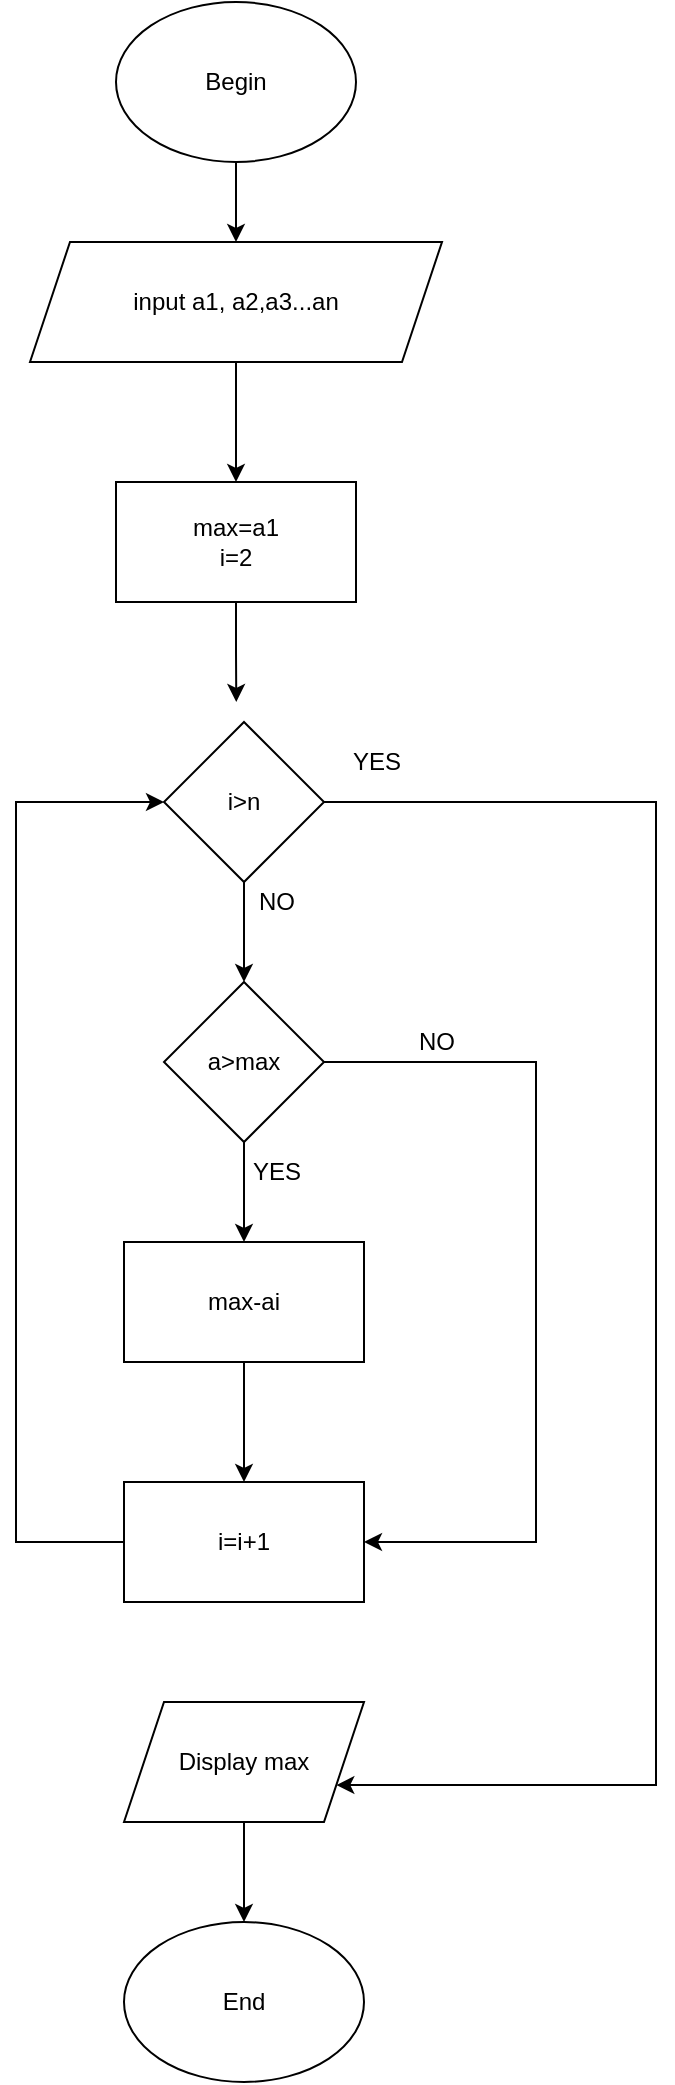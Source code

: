 <mxfile version="15.4.0" type="device"><diagram id="C5RBs43oDa-KdzZeNtuy" name="Page-1"><mxGraphModel dx="2130" dy="1235" grid="1" gridSize="10" guides="1" tooltips="1" connect="1" arrows="1" fold="1" page="1" pageScale="1" pageWidth="827" pageHeight="1169" math="0" shadow="0"><root><mxCell id="WIyWlLk6GJQsqaUBKTNV-0"/><mxCell id="WIyWlLk6GJQsqaUBKTNV-1" parent="WIyWlLk6GJQsqaUBKTNV-0"/><mxCell id="uzSLE1Xp4v_VRjfxvQdf-23" style="edgeStyle=orthogonalEdgeStyle;rounded=0;orthogonalLoop=1;jettySize=auto;html=1;exitX=0.5;exitY=1;exitDx=0;exitDy=0;entryX=0.5;entryY=0;entryDx=0;entryDy=0;" edge="1" parent="WIyWlLk6GJQsqaUBKTNV-1" source="uzSLE1Xp4v_VRjfxvQdf-0" target="uzSLE1Xp4v_VRjfxvQdf-1"><mxGeometry relative="1" as="geometry"/></mxCell><mxCell id="uzSLE1Xp4v_VRjfxvQdf-0" value="Begin&lt;br&gt;" style="ellipse;whiteSpace=wrap;html=1;" vertex="1" parent="WIyWlLk6GJQsqaUBKTNV-1"><mxGeometry x="350" width="120" height="80" as="geometry"/></mxCell><mxCell id="uzSLE1Xp4v_VRjfxvQdf-24" style="edgeStyle=orthogonalEdgeStyle;rounded=0;orthogonalLoop=1;jettySize=auto;html=1;exitX=0.5;exitY=1;exitDx=0;exitDy=0;entryX=0.5;entryY=0;entryDx=0;entryDy=0;" edge="1" parent="WIyWlLk6GJQsqaUBKTNV-1" source="uzSLE1Xp4v_VRjfxvQdf-1" target="uzSLE1Xp4v_VRjfxvQdf-3"><mxGeometry relative="1" as="geometry"/></mxCell><mxCell id="uzSLE1Xp4v_VRjfxvQdf-1" value="input a1, a2,a3...an" style="shape=parallelogram;perimeter=parallelogramPerimeter;whiteSpace=wrap;html=1;fixedSize=1;" vertex="1" parent="WIyWlLk6GJQsqaUBKTNV-1"><mxGeometry x="307" y="120" width="206" height="60" as="geometry"/></mxCell><mxCell id="uzSLE1Xp4v_VRjfxvQdf-25" style="edgeStyle=orthogonalEdgeStyle;rounded=0;orthogonalLoop=1;jettySize=auto;html=1;exitX=0.5;exitY=1;exitDx=0;exitDy=0;" edge="1" parent="WIyWlLk6GJQsqaUBKTNV-1" source="uzSLE1Xp4v_VRjfxvQdf-3"><mxGeometry relative="1" as="geometry"><mxPoint x="410.143" y="350" as="targetPoint"/></mxGeometry></mxCell><mxCell id="uzSLE1Xp4v_VRjfxvQdf-3" value="max=a1&lt;br&gt;i=2" style="rounded=0;whiteSpace=wrap;html=1;" vertex="1" parent="WIyWlLk6GJQsqaUBKTNV-1"><mxGeometry x="350" y="240" width="120" height="60" as="geometry"/></mxCell><mxCell id="uzSLE1Xp4v_VRjfxvQdf-9" style="edgeStyle=orthogonalEdgeStyle;rounded=0;orthogonalLoop=1;jettySize=auto;html=1;exitX=1;exitY=0.5;exitDx=0;exitDy=0;entryX=1;entryY=0.75;entryDx=0;entryDy=0;" edge="1" parent="WIyWlLk6GJQsqaUBKTNV-1" source="uzSLE1Xp4v_VRjfxvQdf-4" target="uzSLE1Xp4v_VRjfxvQdf-8"><mxGeometry relative="1" as="geometry"><mxPoint x="600" y="890" as="targetPoint"/><Array as="points"><mxPoint x="620" y="400"/><mxPoint x="620" y="892"/></Array></mxGeometry></mxCell><mxCell id="uzSLE1Xp4v_VRjfxvQdf-13" style="edgeStyle=orthogonalEdgeStyle;rounded=0;orthogonalLoop=1;jettySize=auto;html=1;exitX=0.5;exitY=1;exitDx=0;exitDy=0;entryX=0.5;entryY=0;entryDx=0;entryDy=0;" edge="1" parent="WIyWlLk6GJQsqaUBKTNV-1" source="uzSLE1Xp4v_VRjfxvQdf-4" target="uzSLE1Xp4v_VRjfxvQdf-5"><mxGeometry relative="1" as="geometry"/></mxCell><mxCell id="uzSLE1Xp4v_VRjfxvQdf-4" value="i&amp;gt;n" style="rhombus;whiteSpace=wrap;html=1;" vertex="1" parent="WIyWlLk6GJQsqaUBKTNV-1"><mxGeometry x="374" y="360" width="80" height="80" as="geometry"/></mxCell><mxCell id="uzSLE1Xp4v_VRjfxvQdf-11" style="edgeStyle=orthogonalEdgeStyle;rounded=0;orthogonalLoop=1;jettySize=auto;html=1;exitX=1;exitY=0.5;exitDx=0;exitDy=0;entryX=1;entryY=0.5;entryDx=0;entryDy=0;" edge="1" parent="WIyWlLk6GJQsqaUBKTNV-1" source="uzSLE1Xp4v_VRjfxvQdf-5" target="uzSLE1Xp4v_VRjfxvQdf-7"><mxGeometry relative="1" as="geometry"><Array as="points"><mxPoint x="560" y="530"/><mxPoint x="560" y="770"/></Array></mxGeometry></mxCell><mxCell id="uzSLE1Xp4v_VRjfxvQdf-14" style="edgeStyle=orthogonalEdgeStyle;rounded=0;orthogonalLoop=1;jettySize=auto;html=1;exitX=0.5;exitY=1;exitDx=0;exitDy=0;" edge="1" parent="WIyWlLk6GJQsqaUBKTNV-1" source="uzSLE1Xp4v_VRjfxvQdf-5" target="uzSLE1Xp4v_VRjfxvQdf-6"><mxGeometry relative="1" as="geometry"/></mxCell><mxCell id="uzSLE1Xp4v_VRjfxvQdf-5" value="a&amp;gt;max" style="rhombus;whiteSpace=wrap;html=1;" vertex="1" parent="WIyWlLk6GJQsqaUBKTNV-1"><mxGeometry x="374" y="490" width="80" height="80" as="geometry"/></mxCell><mxCell id="uzSLE1Xp4v_VRjfxvQdf-15" style="edgeStyle=orthogonalEdgeStyle;rounded=0;orthogonalLoop=1;jettySize=auto;html=1;exitX=0.5;exitY=1;exitDx=0;exitDy=0;" edge="1" parent="WIyWlLk6GJQsqaUBKTNV-1" source="uzSLE1Xp4v_VRjfxvQdf-6" target="uzSLE1Xp4v_VRjfxvQdf-7"><mxGeometry relative="1" as="geometry"/></mxCell><mxCell id="uzSLE1Xp4v_VRjfxvQdf-6" value="max-ai" style="rounded=0;whiteSpace=wrap;html=1;" vertex="1" parent="WIyWlLk6GJQsqaUBKTNV-1"><mxGeometry x="354" y="620" width="120" height="60" as="geometry"/></mxCell><mxCell id="uzSLE1Xp4v_VRjfxvQdf-12" style="edgeStyle=orthogonalEdgeStyle;rounded=0;orthogonalLoop=1;jettySize=auto;html=1;entryX=0;entryY=0.5;entryDx=0;entryDy=0;" edge="1" parent="WIyWlLk6GJQsqaUBKTNV-1" source="uzSLE1Xp4v_VRjfxvQdf-7" target="uzSLE1Xp4v_VRjfxvQdf-4"><mxGeometry relative="1" as="geometry"><Array as="points"><mxPoint x="300" y="770"/><mxPoint x="300" y="400"/></Array></mxGeometry></mxCell><mxCell id="uzSLE1Xp4v_VRjfxvQdf-7" value="i=i+1" style="rounded=0;whiteSpace=wrap;html=1;" vertex="1" parent="WIyWlLk6GJQsqaUBKTNV-1"><mxGeometry x="354" y="740" width="120" height="60" as="geometry"/></mxCell><mxCell id="uzSLE1Xp4v_VRjfxvQdf-22" style="edgeStyle=orthogonalEdgeStyle;rounded=0;orthogonalLoop=1;jettySize=auto;html=1;exitX=0.5;exitY=1;exitDx=0;exitDy=0;entryX=0.5;entryY=0;entryDx=0;entryDy=0;" edge="1" parent="WIyWlLk6GJQsqaUBKTNV-1" source="uzSLE1Xp4v_VRjfxvQdf-8" target="uzSLE1Xp4v_VRjfxvQdf-21"><mxGeometry relative="1" as="geometry"/></mxCell><mxCell id="uzSLE1Xp4v_VRjfxvQdf-8" value="Display max" style="shape=parallelogram;perimeter=parallelogramPerimeter;whiteSpace=wrap;html=1;fixedSize=1;" vertex="1" parent="WIyWlLk6GJQsqaUBKTNV-1"><mxGeometry x="354" y="850" width="120" height="60" as="geometry"/></mxCell><mxCell id="uzSLE1Xp4v_VRjfxvQdf-16" value="YES" style="text;html=1;align=center;verticalAlign=middle;resizable=0;points=[];autosize=1;strokeColor=none;fillColor=none;" vertex="1" parent="WIyWlLk6GJQsqaUBKTNV-1"><mxGeometry x="460" y="370" width="40" height="20" as="geometry"/></mxCell><mxCell id="uzSLE1Xp4v_VRjfxvQdf-18" value="NO&lt;br&gt;" style="text;html=1;align=center;verticalAlign=middle;resizable=0;points=[];autosize=1;strokeColor=none;fillColor=none;" vertex="1" parent="WIyWlLk6GJQsqaUBKTNV-1"><mxGeometry x="415" y="440" width="30" height="20" as="geometry"/></mxCell><mxCell id="uzSLE1Xp4v_VRjfxvQdf-19" value="NO" style="text;html=1;align=center;verticalAlign=middle;resizable=0;points=[];autosize=1;strokeColor=none;fillColor=none;" vertex="1" parent="WIyWlLk6GJQsqaUBKTNV-1"><mxGeometry x="495" y="510" width="30" height="20" as="geometry"/></mxCell><mxCell id="uzSLE1Xp4v_VRjfxvQdf-20" value="YES" style="text;html=1;align=center;verticalAlign=middle;resizable=0;points=[];autosize=1;strokeColor=none;fillColor=none;" vertex="1" parent="WIyWlLk6GJQsqaUBKTNV-1"><mxGeometry x="410" y="575" width="40" height="20" as="geometry"/></mxCell><mxCell id="uzSLE1Xp4v_VRjfxvQdf-21" value="End" style="ellipse;whiteSpace=wrap;html=1;" vertex="1" parent="WIyWlLk6GJQsqaUBKTNV-1"><mxGeometry x="354" y="960" width="120" height="80" as="geometry"/></mxCell></root></mxGraphModel></diagram></mxfile>
